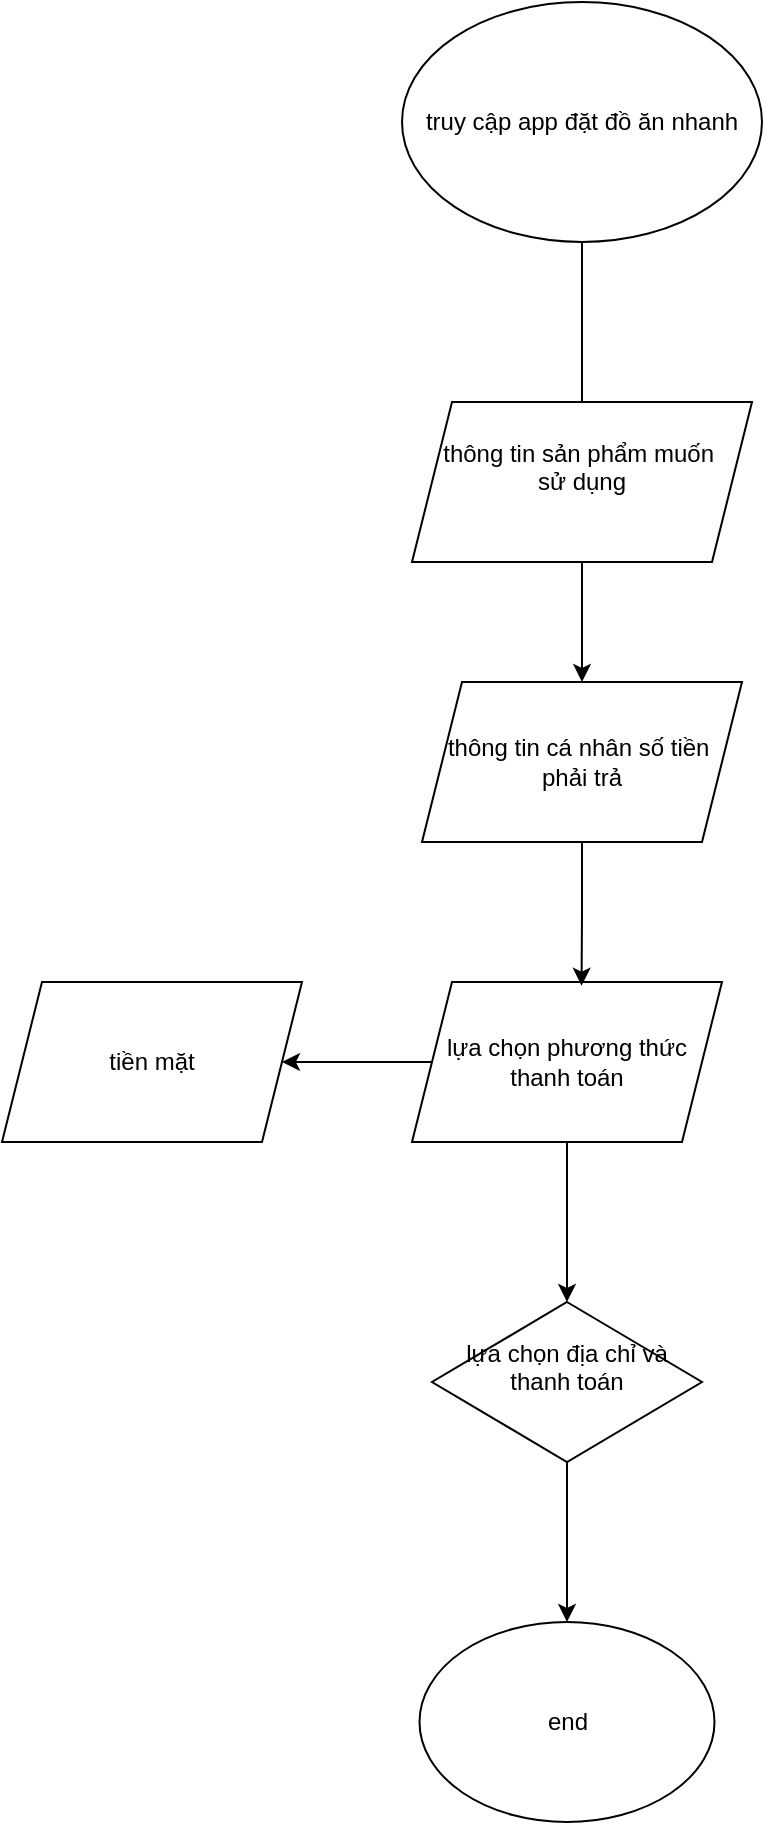 <mxfile version="28.2.3">
  <diagram name="Page-1" id="S0CD4-iP2ZPCd9BG6xO7">
    <mxGraphModel dx="1042" dy="570" grid="1" gridSize="10" guides="1" tooltips="1" connect="1" arrows="1" fold="1" page="1" pageScale="1" pageWidth="850" pageHeight="1100" math="0" shadow="0">
      <root>
        <mxCell id="0" />
        <mxCell id="1" parent="0" />
        <mxCell id="pxurYupEFNt7SKJeE5HR-3" style="edgeStyle=orthogonalEdgeStyle;rounded=0;orthogonalLoop=1;jettySize=auto;html=1;" edge="1" parent="1" source="pxurYupEFNt7SKJeE5HR-1">
          <mxGeometry relative="1" as="geometry">
            <mxPoint x="420" y="330" as="targetPoint" />
          </mxGeometry>
        </mxCell>
        <mxCell id="pxurYupEFNt7SKJeE5HR-1" value="truy cập app đặt đồ ăn nhanh" style="ellipse;whiteSpace=wrap;html=1;" vertex="1" parent="1">
          <mxGeometry x="330" y="120" width="180" height="120" as="geometry" />
        </mxCell>
        <mxCell id="pxurYupEFNt7SKJeE5HR-5" style="edgeStyle=orthogonalEdgeStyle;rounded=0;orthogonalLoop=1;jettySize=auto;html=1;" edge="1" parent="1" source="pxurYupEFNt7SKJeE5HR-4" target="pxurYupEFNt7SKJeE5HR-6">
          <mxGeometry relative="1" as="geometry">
            <mxPoint x="420" y="480" as="targetPoint" />
          </mxGeometry>
        </mxCell>
        <mxCell id="pxurYupEFNt7SKJeE5HR-4" value="thông tin sản phẩm muốn&amp;nbsp;&lt;div&gt;sử dụng&lt;/div&gt;&lt;div&gt;&lt;br&gt;&lt;/div&gt;" style="shape=parallelogram;perimeter=parallelogramPerimeter;whiteSpace=wrap;html=1;fixedSize=1;" vertex="1" parent="1">
          <mxGeometry x="335" y="320" width="170" height="80" as="geometry" />
        </mxCell>
        <mxCell id="pxurYupEFNt7SKJeE5HR-6" value="thông tin cá nhân số tiền&amp;nbsp;&lt;div&gt;phải trả&lt;/div&gt;" style="shape=parallelogram;perimeter=parallelogramPerimeter;whiteSpace=wrap;html=1;fixedSize=1;" vertex="1" parent="1">
          <mxGeometry x="340" y="460" width="160" height="80" as="geometry" />
        </mxCell>
        <mxCell id="pxurYupEFNt7SKJeE5HR-9" style="edgeStyle=orthogonalEdgeStyle;rounded=0;orthogonalLoop=1;jettySize=auto;html=1;" edge="1" parent="1" source="pxurYupEFNt7SKJeE5HR-7">
          <mxGeometry relative="1" as="geometry">
            <mxPoint x="412.5" y="770" as="targetPoint" />
          </mxGeometry>
        </mxCell>
        <mxCell id="pxurYupEFNt7SKJeE5HR-11" style="edgeStyle=orthogonalEdgeStyle;rounded=0;orthogonalLoop=1;jettySize=auto;html=1;" edge="1" parent="1" source="pxurYupEFNt7SKJeE5HR-7" target="pxurYupEFNt7SKJeE5HR-12">
          <mxGeometry relative="1" as="geometry">
            <mxPoint x="270" y="650" as="targetPoint" />
          </mxGeometry>
        </mxCell>
        <mxCell id="pxurYupEFNt7SKJeE5HR-7" value="lựa chọn phương thức&lt;div&gt;thanh toán&lt;/div&gt;" style="shape=parallelogram;perimeter=parallelogramPerimeter;whiteSpace=wrap;html=1;fixedSize=1;" vertex="1" parent="1">
          <mxGeometry x="335" y="610" width="155" height="80" as="geometry" />
        </mxCell>
        <mxCell id="pxurYupEFNt7SKJeE5HR-8" style="edgeStyle=orthogonalEdgeStyle;rounded=0;orthogonalLoop=1;jettySize=auto;html=1;entryX=0.547;entryY=0.023;entryDx=0;entryDy=0;entryPerimeter=0;" edge="1" parent="1" source="pxurYupEFNt7SKJeE5HR-6" target="pxurYupEFNt7SKJeE5HR-7">
          <mxGeometry relative="1" as="geometry" />
        </mxCell>
        <mxCell id="pxurYupEFNt7SKJeE5HR-13" style="edgeStyle=orthogonalEdgeStyle;rounded=0;orthogonalLoop=1;jettySize=auto;html=1;" edge="1" parent="1" source="pxurYupEFNt7SKJeE5HR-10" target="pxurYupEFNt7SKJeE5HR-14">
          <mxGeometry relative="1" as="geometry">
            <mxPoint x="412.5" y="920" as="targetPoint" />
          </mxGeometry>
        </mxCell>
        <mxCell id="pxurYupEFNt7SKJeE5HR-10" value="lựa chọn địa chỉ và thanh toán&lt;div&gt;&lt;br&gt;&lt;/div&gt;" style="rhombus;whiteSpace=wrap;html=1;" vertex="1" parent="1">
          <mxGeometry x="345" y="770" width="135" height="80" as="geometry" />
        </mxCell>
        <mxCell id="pxurYupEFNt7SKJeE5HR-12" value="tiền mặt" style="shape=parallelogram;perimeter=parallelogramPerimeter;whiteSpace=wrap;html=1;fixedSize=1;" vertex="1" parent="1">
          <mxGeometry x="130" y="610" width="150" height="80" as="geometry" />
        </mxCell>
        <mxCell id="pxurYupEFNt7SKJeE5HR-14" value="end" style="ellipse;whiteSpace=wrap;html=1;" vertex="1" parent="1">
          <mxGeometry x="338.75" y="930" width="147.5" height="100" as="geometry" />
        </mxCell>
      </root>
    </mxGraphModel>
  </diagram>
</mxfile>
